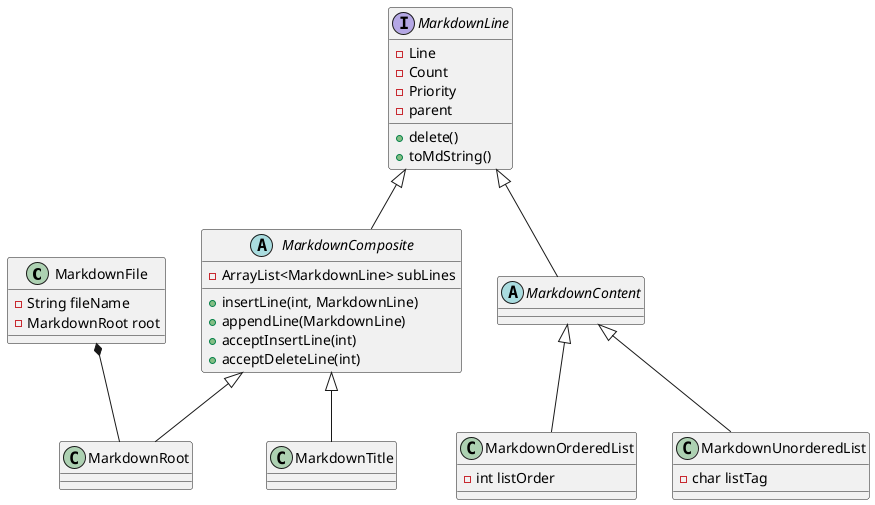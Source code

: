 @startuml
class MarkdownFile{
    - String fileName
    - MarkdownRoot root
}
MarkdownFile *-- MarkdownRoot
interface MarkdownLine{
    - Line
    - Count
    - Priority
    - parent
    + delete()
    + toMdString()
}
MarkdownLine <|-- MarkdownContent
MarkdownLine <|-- MarkdownComposite
MarkdownContent <|-- MarkdownOrderedList 
MarkdownContent <|-- MarkdownUnorderedList
MarkdownComposite <|-- MarkdownRoot
MarkdownComposite <|-- MarkdownTitle
abstract MarkdownContent
abstract MarkdownComposite{
    - ArrayList<MarkdownLine> subLines
    + insertLine(int, MarkdownLine)
    + appendLine(MarkdownLine)
    + acceptInsertLine(int)
    + acceptDeleteLine(int)
}
class MarkdownOrderedList{
    - int listOrder
}
class MarkdownUnorderedList{
    - char listTag
}
@enduml
